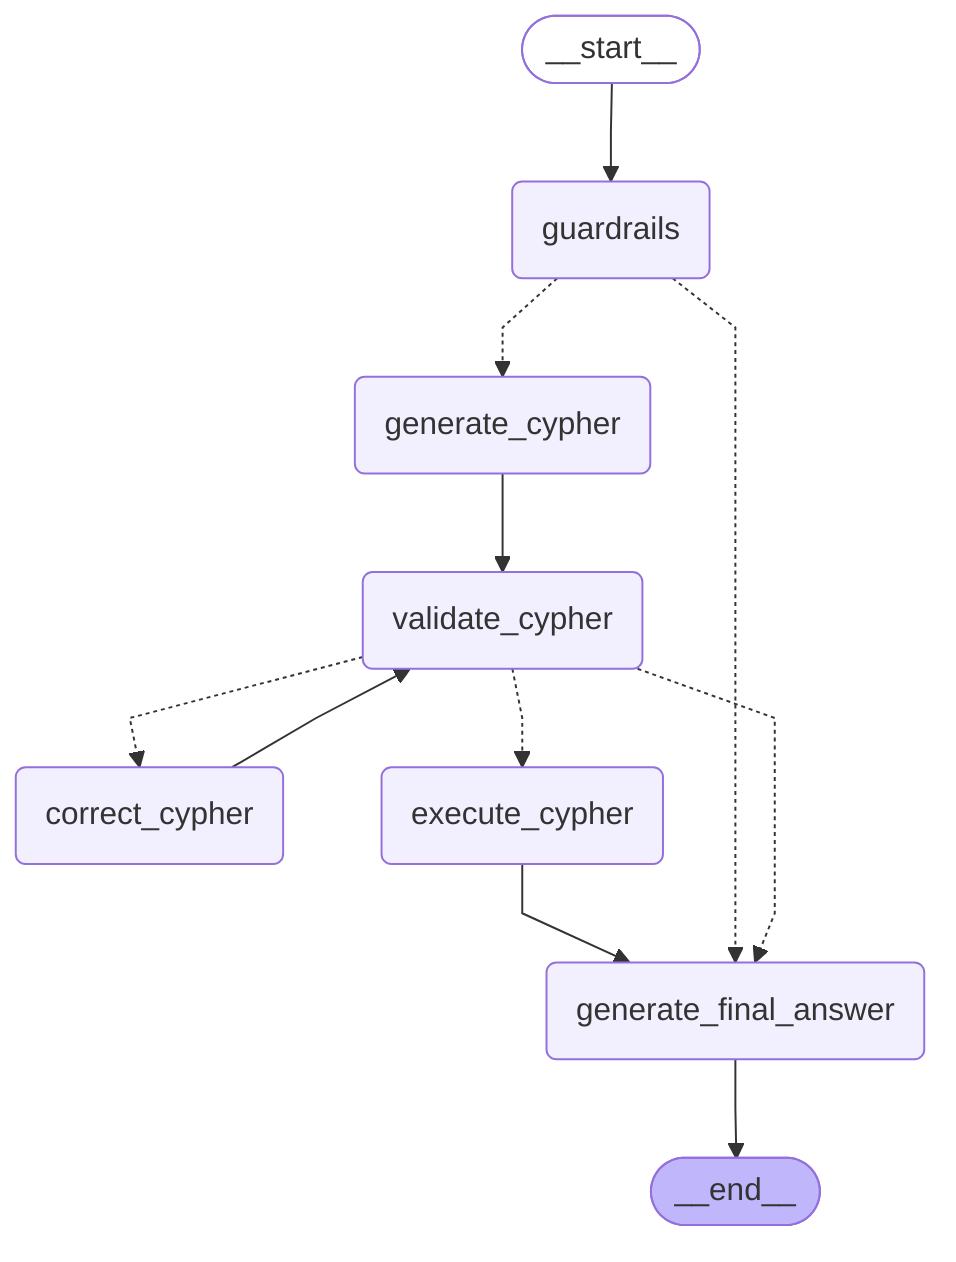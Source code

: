 %%{init: {'flowchart': {'curve': 'linear'}}}%%
graph TD;
	__start__([<p>__start__</p>]):::first
	guardrails(guardrails)
	generate_cypher(generate_cypher)
	validate_cypher(validate_cypher)
	correct_cypher(correct_cypher)
	execute_cypher(execute_cypher)
	generate_final_answer(generate_final_answer)
	__end__([<p>__end__</p>]):::last
	__start__ --> guardrails;
	correct_cypher --> validate_cypher;
	execute_cypher --> generate_final_answer;
	generate_cypher --> validate_cypher;
	generate_final_answer --> __end__;
	guardrails -.-> generate_cypher;
	guardrails -.-> generate_final_answer;
	validate_cypher -.-> generate_final_answer;
	validate_cypher -.-> correct_cypher;
	validate_cypher -.-> execute_cypher;
	classDef default fill:#f2f0ff,line-height:1.2
	classDef first fill-opacity:0
	classDef last fill:#bfb6fc